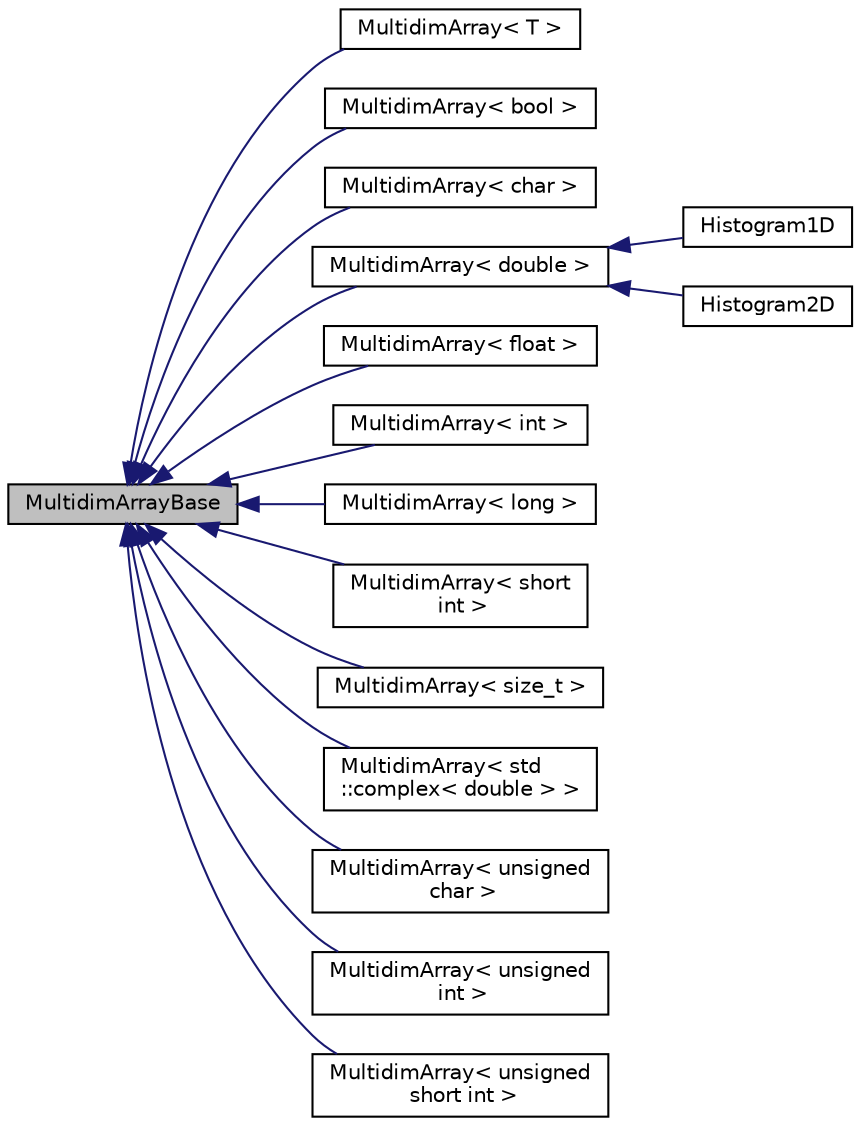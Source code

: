 digraph "MultidimArrayBase"
{
  edge [fontname="Helvetica",fontsize="10",labelfontname="Helvetica",labelfontsize="10"];
  node [fontname="Helvetica",fontsize="10",shape=record];
  rankdir="LR";
  Node0 [label="MultidimArrayBase",height=0.2,width=0.4,color="black", fillcolor="grey75", style="filled", fontcolor="black"];
  Node0 -> Node1 [dir="back",color="midnightblue",fontsize="10",style="solid",fontname="Helvetica"];
  Node1 [label="MultidimArray\< T \>",height=0.2,width=0.4,color="black", fillcolor="white", style="filled",URL="$classMultidimArray.html"];
  Node0 -> Node2 [dir="back",color="midnightblue",fontsize="10",style="solid",fontname="Helvetica"];
  Node2 [label="MultidimArray\< bool \>",height=0.2,width=0.4,color="black", fillcolor="white", style="filled",URL="$classMultidimArray.html"];
  Node0 -> Node3 [dir="back",color="midnightblue",fontsize="10",style="solid",fontname="Helvetica"];
  Node3 [label="MultidimArray\< char \>",height=0.2,width=0.4,color="black", fillcolor="white", style="filled",URL="$classMultidimArray.html"];
  Node0 -> Node4 [dir="back",color="midnightblue",fontsize="10",style="solid",fontname="Helvetica"];
  Node4 [label="MultidimArray\< double \>",height=0.2,width=0.4,color="black", fillcolor="white", style="filled",URL="$classMultidimArray.html"];
  Node4 -> Node5 [dir="back",color="midnightblue",fontsize="10",style="solid",fontname="Helvetica"];
  Node5 [label="Histogram1D",height=0.2,width=0.4,color="black", fillcolor="white", style="filled",URL="$classHistogram1D.html"];
  Node4 -> Node6 [dir="back",color="midnightblue",fontsize="10",style="solid",fontname="Helvetica"];
  Node6 [label="Histogram2D",height=0.2,width=0.4,color="black", fillcolor="white", style="filled",URL="$classHistogram2D.html"];
  Node0 -> Node7 [dir="back",color="midnightblue",fontsize="10",style="solid",fontname="Helvetica"];
  Node7 [label="MultidimArray\< float \>",height=0.2,width=0.4,color="black", fillcolor="white", style="filled",URL="$classMultidimArray.html"];
  Node0 -> Node8 [dir="back",color="midnightblue",fontsize="10",style="solid",fontname="Helvetica"];
  Node8 [label="MultidimArray\< int \>",height=0.2,width=0.4,color="black", fillcolor="white", style="filled",URL="$classMultidimArray.html"];
  Node0 -> Node9 [dir="back",color="midnightblue",fontsize="10",style="solid",fontname="Helvetica"];
  Node9 [label="MultidimArray\< long \>",height=0.2,width=0.4,color="black", fillcolor="white", style="filled",URL="$classMultidimArray.html"];
  Node0 -> Node10 [dir="back",color="midnightblue",fontsize="10",style="solid",fontname="Helvetica"];
  Node10 [label="MultidimArray\< short\l int \>",height=0.2,width=0.4,color="black", fillcolor="white", style="filled",URL="$classMultidimArray.html"];
  Node0 -> Node11 [dir="back",color="midnightblue",fontsize="10",style="solid",fontname="Helvetica"];
  Node11 [label="MultidimArray\< size_t \>",height=0.2,width=0.4,color="black", fillcolor="white", style="filled",URL="$classMultidimArray.html"];
  Node0 -> Node12 [dir="back",color="midnightblue",fontsize="10",style="solid",fontname="Helvetica"];
  Node12 [label="MultidimArray\< std\l::complex\< double \> \>",height=0.2,width=0.4,color="black", fillcolor="white", style="filled",URL="$classMultidimArray.html"];
  Node0 -> Node13 [dir="back",color="midnightblue",fontsize="10",style="solid",fontname="Helvetica"];
  Node13 [label="MultidimArray\< unsigned\l char \>",height=0.2,width=0.4,color="black", fillcolor="white", style="filled",URL="$classMultidimArray.html"];
  Node0 -> Node14 [dir="back",color="midnightblue",fontsize="10",style="solid",fontname="Helvetica"];
  Node14 [label="MultidimArray\< unsigned\l int \>",height=0.2,width=0.4,color="black", fillcolor="white", style="filled",URL="$classMultidimArray.html"];
  Node0 -> Node15 [dir="back",color="midnightblue",fontsize="10",style="solid",fontname="Helvetica"];
  Node15 [label="MultidimArray\< unsigned\l short int \>",height=0.2,width=0.4,color="black", fillcolor="white", style="filled",URL="$classMultidimArray.html"];
}
